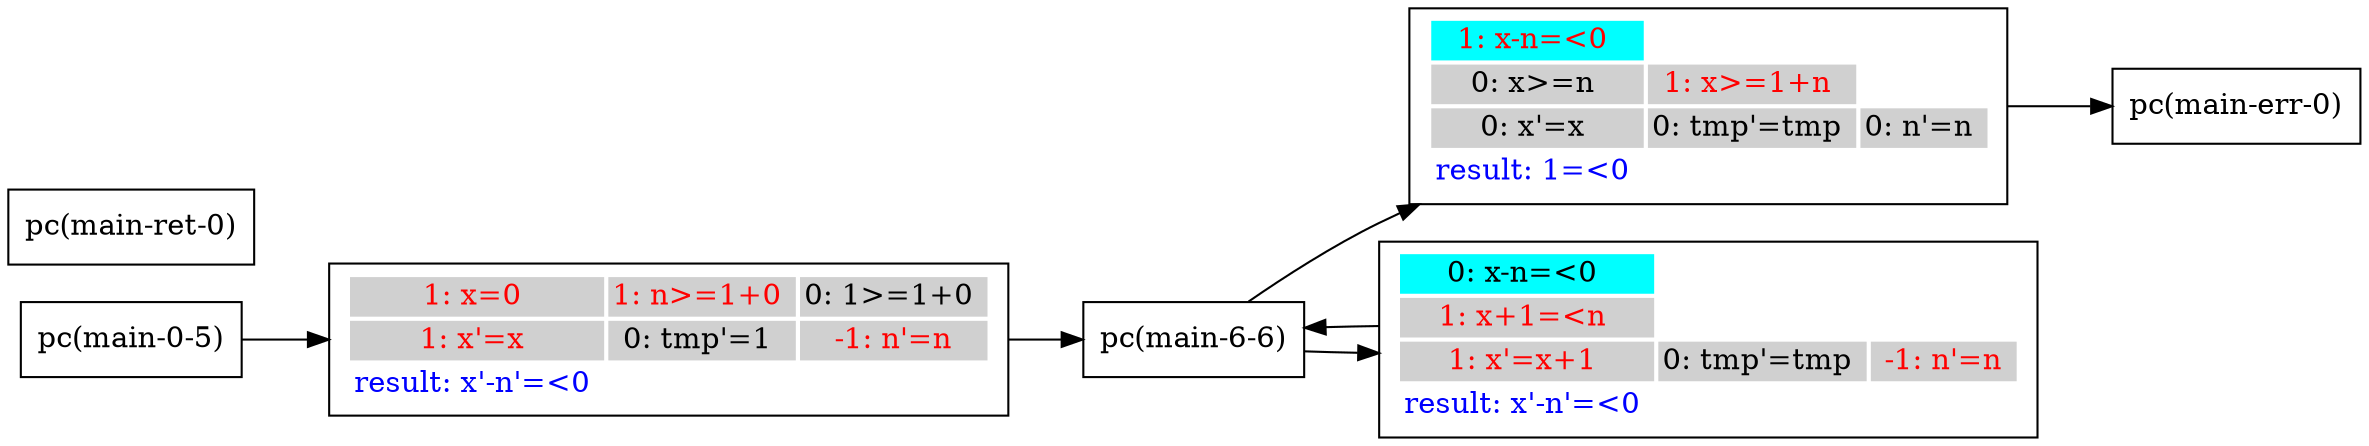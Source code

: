 digraph G {
 rankdir=LR 
 node [shape=box]
N1 [label="pc(main-0-5)"];
N3 [label="pc(main-6-6)"];
N5 [label="pc(main-err-0)"];
N7 [label="pc(main-ret-0)"];
N3 -> A1A0 ;
A1A0 -> N5 ;
A1A0 [ label=<<TABLE border="0"><TR><TD bgcolor = "#00FFFF"><FONT COLOR="red">1: x-n=&#060;0 </FONT></TD></TR><TR><TD bgcolor = "#D0D0D0"><FONT COLOR="black">0: x&#062;=n </FONT></TD><TD bgcolor = "#D0D0D0"><FONT COLOR="red">1: x&#062;=1+n </FONT></TD></TR><TR><TD bgcolor = "#D0D0D0"><FONT COLOR="black">0: x'=x </FONT></TD><TD bgcolor = "#D0D0D0"><FONT COLOR="black">0: tmp'=tmp </FONT></TD><TD bgcolor = "#D0D0D0"><FONT COLOR="black">0: n'=n </FONT></TD></TR><TR><TD bgcolor = "white"><FONT COLOR="blue">result: 1=&#060;0 </FONT></TD></TR></TABLE>>];
N3 -> A2A0 ;
A2A0 -> N3 ;
A2A0 [ label=<<TABLE border="0"><TR><TD bgcolor = "#00FFFF"><FONT COLOR="black">0: x-n=&#060;0 </FONT></TD></TR><TR><TD bgcolor = "#D0D0D0"><FONT COLOR="red">1: x+1=&#060;n </FONT></TD></TR><TR><TD bgcolor = "#D0D0D0"><FONT COLOR="red">1: x'=x+1 </FONT></TD><TD bgcolor = "#D0D0D0"><FONT COLOR="black">0: tmp'=tmp </FONT></TD><TD bgcolor = "#D0D0D0"><FONT COLOR="red"> -1: n'=n </FONT></TD></TR><TR><TD bgcolor = "white"><FONT COLOR="blue">result: x'-n'=&#060;0 </FONT></TD></TR></TABLE>>];
N1 -> A3A0 ;
A3A0 -> N3 ;
A3A0 [ label=<<TABLE border="0"><TR><TD bgcolor = "#D0D0D0"><FONT COLOR="red">1: x=0 </FONT></TD><TD bgcolor = "#D0D0D0"><FONT COLOR="red">1: n&#062;=1+0 </FONT></TD><TD bgcolor = "#D0D0D0"><FONT COLOR="black">0: 1&#062;=1+0 </FONT></TD></TR><TR><TD bgcolor = "#D0D0D0"><FONT COLOR="red">1: x'=x </FONT></TD><TD bgcolor = "#D0D0D0"><FONT COLOR="black">0: tmp'=1 </FONT></TD><TD bgcolor = "#D0D0D0"><FONT COLOR="red"> -1: n'=n </FONT></TD></TR><TR><TD bgcolor = "white"><FONT COLOR="blue">result: x'-n'=&#060;0 </FONT></TD></TR></TABLE>>];
}
